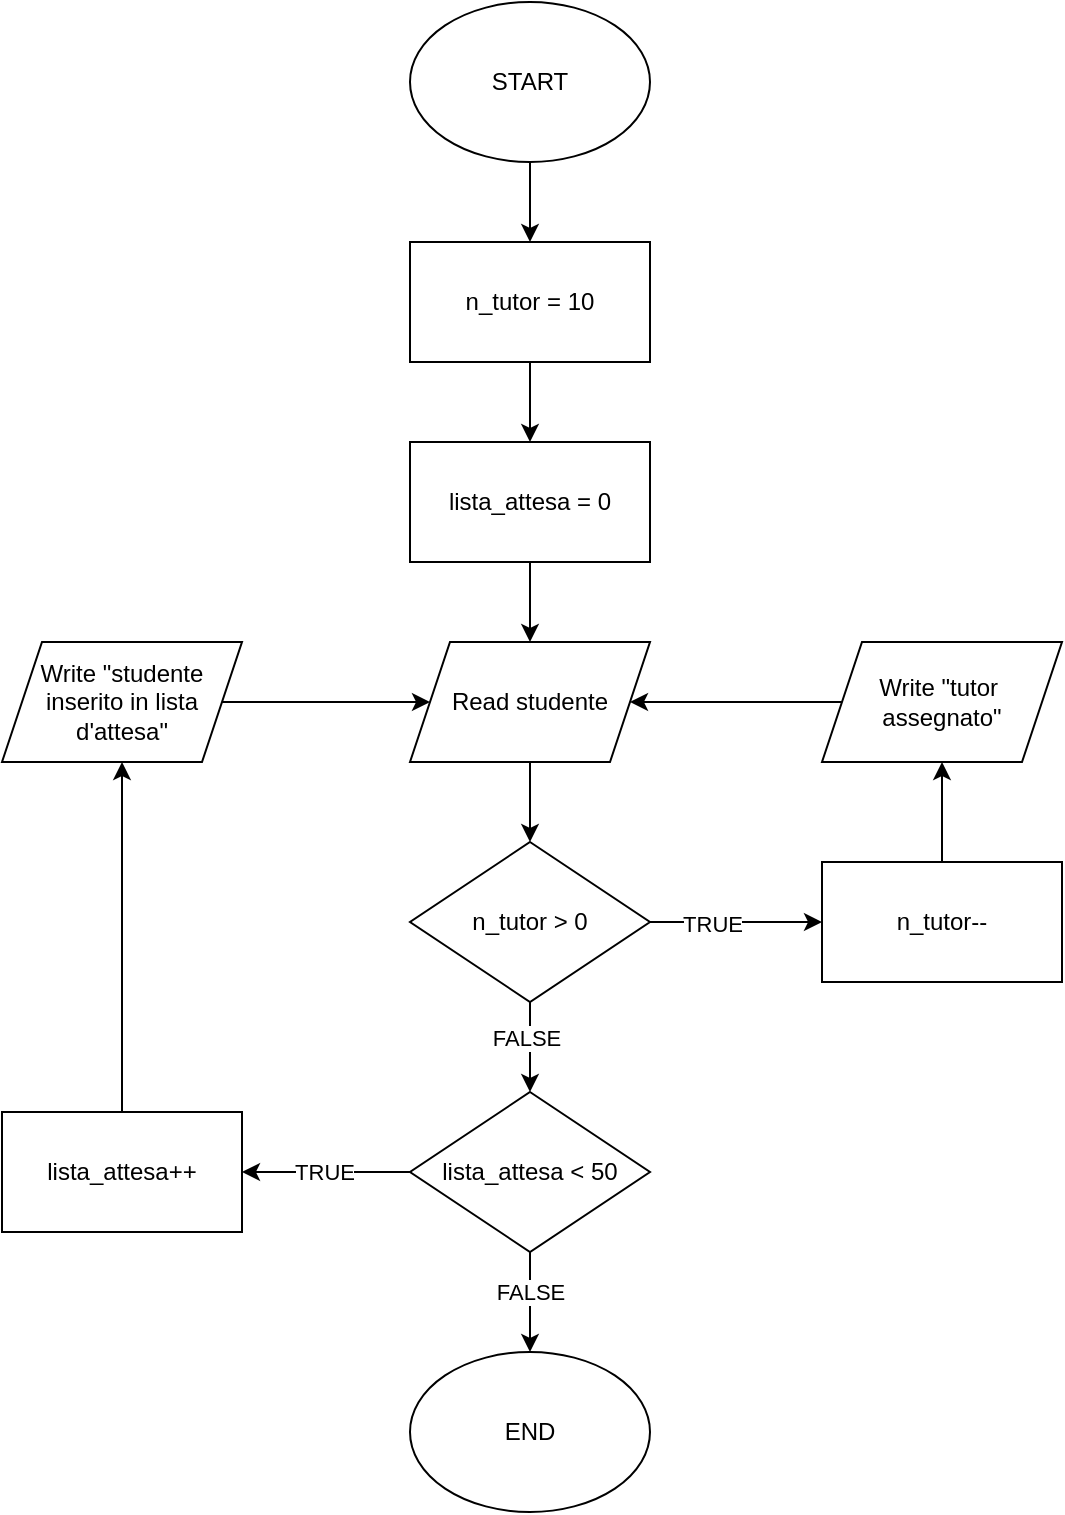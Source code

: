 <mxfile version="26.0.8">
  <diagram name="Pagina-1" id="3uPeI-ovwg1Tm94I9lKM">
    <mxGraphModel dx="1434" dy="780" grid="1" gridSize="10" guides="1" tooltips="1" connect="1" arrows="1" fold="1" page="1" pageScale="1" pageWidth="827" pageHeight="1169" math="0" shadow="0">
      <root>
        <mxCell id="0" />
        <mxCell id="1" parent="0" />
        <mxCell id="IgpkKl995zLm2mQx6K5T-4" style="edgeStyle=orthogonalEdgeStyle;rounded=0;orthogonalLoop=1;jettySize=auto;html=1;entryX=0.5;entryY=0;entryDx=0;entryDy=0;" edge="1" parent="1" source="IgpkKl995zLm2mQx6K5T-1" target="IgpkKl995zLm2mQx6K5T-2">
          <mxGeometry relative="1" as="geometry" />
        </mxCell>
        <mxCell id="IgpkKl995zLm2mQx6K5T-1" value="START" style="ellipse;whiteSpace=wrap;html=1;" vertex="1" parent="1">
          <mxGeometry x="354" y="40" width="120" height="80" as="geometry" />
        </mxCell>
        <mxCell id="IgpkKl995zLm2mQx6K5T-7" style="edgeStyle=orthogonalEdgeStyle;rounded=0;orthogonalLoop=1;jettySize=auto;html=1;entryX=0.5;entryY=0;entryDx=0;entryDy=0;" edge="1" parent="1" source="IgpkKl995zLm2mQx6K5T-2" target="IgpkKl995zLm2mQx6K5T-6">
          <mxGeometry relative="1" as="geometry" />
        </mxCell>
        <mxCell id="IgpkKl995zLm2mQx6K5T-2" value="n_tutor = 10" style="rounded=0;whiteSpace=wrap;html=1;" vertex="1" parent="1">
          <mxGeometry x="354" y="160" width="120" height="60" as="geometry" />
        </mxCell>
        <mxCell id="IgpkKl995zLm2mQx6K5T-9" style="edgeStyle=orthogonalEdgeStyle;rounded=0;orthogonalLoop=1;jettySize=auto;html=1;entryX=0.5;entryY=0;entryDx=0;entryDy=0;" edge="1" parent="1" source="IgpkKl995zLm2mQx6K5T-6" target="IgpkKl995zLm2mQx6K5T-8">
          <mxGeometry relative="1" as="geometry" />
        </mxCell>
        <mxCell id="IgpkKl995zLm2mQx6K5T-6" value="lista_attesa = 0" style="rounded=0;whiteSpace=wrap;html=1;" vertex="1" parent="1">
          <mxGeometry x="354" y="260" width="120" height="60" as="geometry" />
        </mxCell>
        <mxCell id="IgpkKl995zLm2mQx6K5T-20" style="edgeStyle=orthogonalEdgeStyle;rounded=0;orthogonalLoop=1;jettySize=auto;html=1;entryX=0.5;entryY=0;entryDx=0;entryDy=0;" edge="1" parent="1" source="IgpkKl995zLm2mQx6K5T-8" target="IgpkKl995zLm2mQx6K5T-10">
          <mxGeometry relative="1" as="geometry" />
        </mxCell>
        <mxCell id="IgpkKl995zLm2mQx6K5T-8" value="Read studente" style="shape=parallelogram;perimeter=parallelogramPerimeter;whiteSpace=wrap;html=1;fixedSize=1;" vertex="1" parent="1">
          <mxGeometry x="354" y="360" width="120" height="60" as="geometry" />
        </mxCell>
        <mxCell id="IgpkKl995zLm2mQx6K5T-12" style="edgeStyle=orthogonalEdgeStyle;rounded=0;orthogonalLoop=1;jettySize=auto;html=1;" edge="1" parent="1" source="IgpkKl995zLm2mQx6K5T-10">
          <mxGeometry relative="1" as="geometry">
            <mxPoint x="560" y="500" as="targetPoint" />
          </mxGeometry>
        </mxCell>
        <mxCell id="IgpkKl995zLm2mQx6K5T-13" value="TRUE" style="edgeLabel;html=1;align=center;verticalAlign=middle;resizable=0;points=[];" vertex="1" connectable="0" parent="IgpkKl995zLm2mQx6K5T-12">
          <mxGeometry x="-0.283" y="-1" relative="1" as="geometry">
            <mxPoint as="offset" />
          </mxGeometry>
        </mxCell>
        <mxCell id="IgpkKl995zLm2mQx6K5T-23" style="edgeStyle=orthogonalEdgeStyle;rounded=0;orthogonalLoop=1;jettySize=auto;html=1;entryX=0.5;entryY=0;entryDx=0;entryDy=0;" edge="1" parent="1" source="IgpkKl995zLm2mQx6K5T-10" target="IgpkKl995zLm2mQx6K5T-22">
          <mxGeometry relative="1" as="geometry" />
        </mxCell>
        <mxCell id="IgpkKl995zLm2mQx6K5T-24" value="FALSE" style="edgeLabel;html=1;align=center;verticalAlign=middle;resizable=0;points=[];" vertex="1" connectable="0" parent="IgpkKl995zLm2mQx6K5T-23">
          <mxGeometry x="-0.2" y="-2" relative="1" as="geometry">
            <mxPoint as="offset" />
          </mxGeometry>
        </mxCell>
        <mxCell id="IgpkKl995zLm2mQx6K5T-10" value="n_tutor &amp;gt; 0" style="rhombus;whiteSpace=wrap;html=1;" vertex="1" parent="1">
          <mxGeometry x="354" y="460" width="120" height="80" as="geometry" />
        </mxCell>
        <mxCell id="IgpkKl995zLm2mQx6K5T-16" style="edgeStyle=orthogonalEdgeStyle;rounded=0;orthogonalLoop=1;jettySize=auto;html=1;entryX=0.5;entryY=1;entryDx=0;entryDy=0;" edge="1" parent="1" source="IgpkKl995zLm2mQx6K5T-14" target="IgpkKl995zLm2mQx6K5T-15">
          <mxGeometry relative="1" as="geometry" />
        </mxCell>
        <mxCell id="IgpkKl995zLm2mQx6K5T-14" value="n_tutor--" style="rounded=0;whiteSpace=wrap;html=1;" vertex="1" parent="1">
          <mxGeometry x="560" y="470" width="120" height="60" as="geometry" />
        </mxCell>
        <mxCell id="IgpkKl995zLm2mQx6K5T-17" style="edgeStyle=orthogonalEdgeStyle;rounded=0;orthogonalLoop=1;jettySize=auto;html=1;entryX=1;entryY=0.5;entryDx=0;entryDy=0;" edge="1" parent="1" source="IgpkKl995zLm2mQx6K5T-15" target="IgpkKl995zLm2mQx6K5T-8">
          <mxGeometry relative="1" as="geometry" />
        </mxCell>
        <mxCell id="IgpkKl995zLm2mQx6K5T-15" value="Write &quot;tutor&amp;nbsp;&lt;div&gt;assegnato&quot;&lt;/div&gt;" style="shape=parallelogram;perimeter=parallelogramPerimeter;whiteSpace=wrap;html=1;fixedSize=1;" vertex="1" parent="1">
          <mxGeometry x="560" y="360" width="120" height="60" as="geometry" />
        </mxCell>
        <mxCell id="IgpkKl995zLm2mQx6K5T-26" style="edgeStyle=orthogonalEdgeStyle;rounded=0;orthogonalLoop=1;jettySize=auto;html=1;entryX=1;entryY=0.5;entryDx=0;entryDy=0;" edge="1" parent="1" source="IgpkKl995zLm2mQx6K5T-22" target="IgpkKl995zLm2mQx6K5T-25">
          <mxGeometry relative="1" as="geometry" />
        </mxCell>
        <mxCell id="IgpkKl995zLm2mQx6K5T-27" value="TRUE" style="edgeLabel;html=1;align=center;verticalAlign=middle;resizable=0;points=[];" vertex="1" connectable="0" parent="IgpkKl995zLm2mQx6K5T-26">
          <mxGeometry x="0.024" relative="1" as="geometry">
            <mxPoint as="offset" />
          </mxGeometry>
        </mxCell>
        <mxCell id="IgpkKl995zLm2mQx6K5T-29" style="edgeStyle=orthogonalEdgeStyle;rounded=0;orthogonalLoop=1;jettySize=auto;html=1;entryX=0.5;entryY=0;entryDx=0;entryDy=0;" edge="1" parent="1" source="IgpkKl995zLm2mQx6K5T-22" target="IgpkKl995zLm2mQx6K5T-31">
          <mxGeometry relative="1" as="geometry">
            <mxPoint x="414" y="715" as="targetPoint" />
          </mxGeometry>
        </mxCell>
        <mxCell id="IgpkKl995zLm2mQx6K5T-30" value="FALSE" style="edgeLabel;html=1;align=center;verticalAlign=middle;resizable=0;points=[];" vertex="1" connectable="0" parent="IgpkKl995zLm2mQx6K5T-29">
          <mxGeometry x="-0.406" relative="1" as="geometry">
            <mxPoint y="5" as="offset" />
          </mxGeometry>
        </mxCell>
        <mxCell id="IgpkKl995zLm2mQx6K5T-22" value="lista_attesa &amp;lt; 50" style="rhombus;whiteSpace=wrap;html=1;" vertex="1" parent="1">
          <mxGeometry x="354" y="585" width="120" height="80" as="geometry" />
        </mxCell>
        <mxCell id="IgpkKl995zLm2mQx6K5T-34" style="edgeStyle=orthogonalEdgeStyle;rounded=0;orthogonalLoop=1;jettySize=auto;html=1;entryX=0.5;entryY=1;entryDx=0;entryDy=0;" edge="1" parent="1" source="IgpkKl995zLm2mQx6K5T-25" target="IgpkKl995zLm2mQx6K5T-33">
          <mxGeometry relative="1" as="geometry" />
        </mxCell>
        <mxCell id="IgpkKl995zLm2mQx6K5T-25" value="lista_attesa++" style="rounded=0;whiteSpace=wrap;html=1;" vertex="1" parent="1">
          <mxGeometry x="150" y="595" width="120" height="60" as="geometry" />
        </mxCell>
        <mxCell id="IgpkKl995zLm2mQx6K5T-31" value="END" style="ellipse;whiteSpace=wrap;html=1;" vertex="1" parent="1">
          <mxGeometry x="354" y="715" width="120" height="80" as="geometry" />
        </mxCell>
        <mxCell id="IgpkKl995zLm2mQx6K5T-35" style="edgeStyle=orthogonalEdgeStyle;rounded=0;orthogonalLoop=1;jettySize=auto;html=1;entryX=0;entryY=0.5;entryDx=0;entryDy=0;" edge="1" parent="1" source="IgpkKl995zLm2mQx6K5T-33" target="IgpkKl995zLm2mQx6K5T-8">
          <mxGeometry relative="1" as="geometry" />
        </mxCell>
        <mxCell id="IgpkKl995zLm2mQx6K5T-33" value="Write &quot;studente inserito in lista d&#39;attesa&lt;span style=&quot;background-color: transparent; color: light-dark(rgb(0, 0, 0), rgb(255, 255, 255));&quot;&gt;&quot;&lt;/span&gt;" style="shape=parallelogram;perimeter=parallelogramPerimeter;whiteSpace=wrap;html=1;fixedSize=1;" vertex="1" parent="1">
          <mxGeometry x="150" y="360" width="120" height="60" as="geometry" />
        </mxCell>
      </root>
    </mxGraphModel>
  </diagram>
</mxfile>
